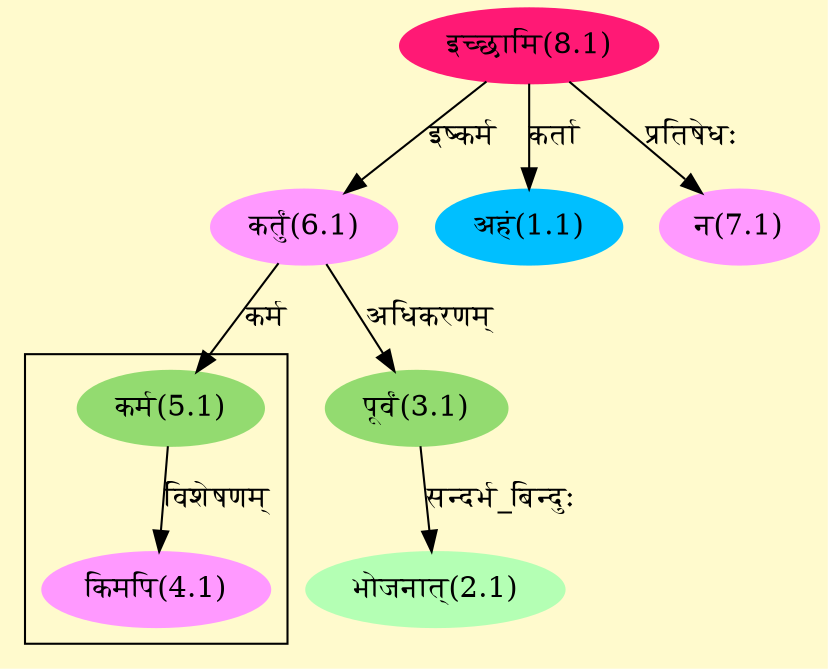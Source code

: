 digraph G{
rankdir=BT;
 compound=true;
 bgcolor="lemonchiffon1";

subgraph cluster_1{
Node4_1 [style=filled, color="#FF99FF" label = "किमपि(4.1)"]
Node5_1 [style=filled, color="#93DB70" label = "कर्म(5.1)"]

}
Node1_1 [style=filled, color="#00BFFF" label = "अहं(1.1)"]
Node8_1 [style=filled, color="#FF1975" label = "इच्छामि(8.1)"]
Node2_1 [style=filled, color="#B4FFB4" label = "भोजनात्(2.1)"]
Node3_1 [style=filled, color="#93DB70" label = "पूर्वं(3.1)"]
Node6_1 [style=filled, color="#FF99FF" label = "कर्तुं(6.1)"]
Node5_1 [style=filled, color="#93DB70" label = "कर्म(5.1)"]
Node7_1 [style=filled, color="#FF99FF" label = "न(7.1)"]
/* Start of Relations section */

Node1_1 -> Node8_1 [  label="कर्ता"  dir="back" ]
Node2_1 -> Node3_1 [  label="सन्दर्भ_बिन्दुः"  dir="back" ]
Node3_1 -> Node6_1 [  label="अधिकरणम्"  dir="back" ]
Node4_1 -> Node5_1 [  label="विशेषणम्"  dir="back" ]
Node5_1 -> Node6_1 [  label="कर्म"  dir="back" ]
Node6_1 -> Node8_1 [  label="इष्कर्म"  dir="back" ]
Node7_1 -> Node8_1 [  label="प्रतिषेधः"  dir="back" ]
}
